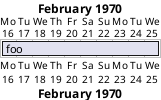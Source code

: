{
  "sha1": "9t3pgyfkrqct8q6qrbkrurhkz0tryt8",
  "insertion": {
    "when": "2024-05-30T20:48:21.766Z",
    "url": "https://forum.plantuml.net/16285/gantt-diagram-how-to-start-project-number-days-before-today",
    "user": "plantuml@gmail.com"
  }
}
@startgantt
!$today = %date("YYYY-MM-dd", 200 * 20000)
Project starts $today
[foo] lasts 10 days
@endgantt
